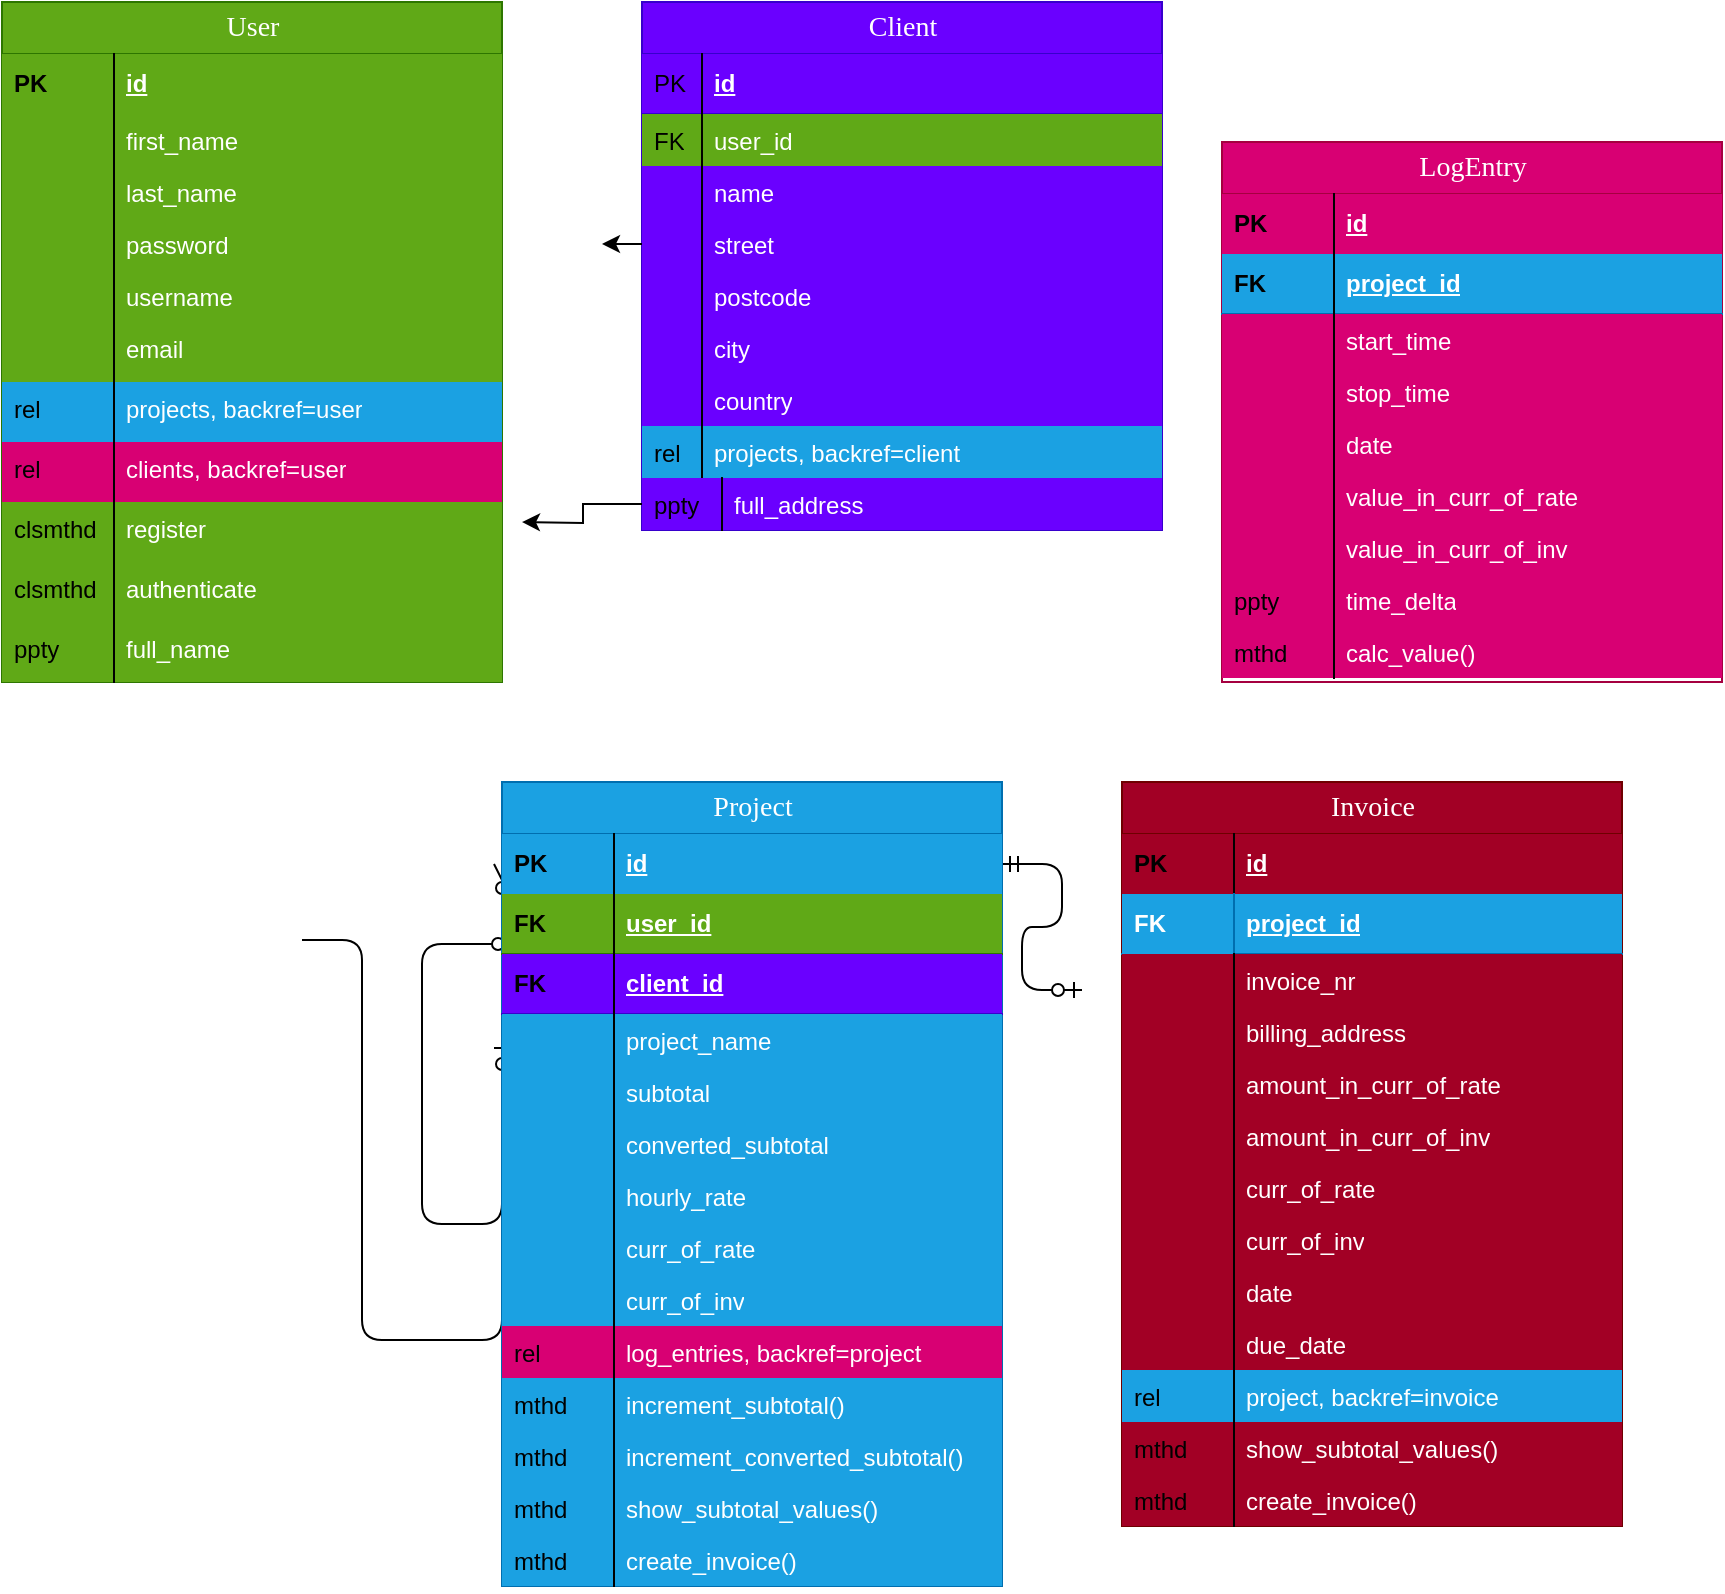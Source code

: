 <mxfile version="13.6.5">
    <diagram name="Page-1" id="e56a1550-8fbb-45ad-956c-1786394a9013">
        <mxGraphModel dx="711" dy="554" grid="1" gridSize="10" guides="1" tooltips="1" connect="1" arrows="1" fold="1" page="1" pageScale="1" pageWidth="1100" pageHeight="850" background="#ffffff" math="0" shadow="0">
            <root>
                <mxCell id="0"/>
                <mxCell id="1" parent="0"/>
                <mxCell id="2e49270ec7c68f3f-1" value="User" style="swimlane;html=1;fontStyle=0;childLayout=stackLayout;horizontal=1;startSize=26;fillColor=#60a917;horizontalStack=0;resizeParent=1;resizeLast=0;collapsible=1;marginBottom=0;swimlaneFillColor=#ffffff;align=center;rounded=0;shadow=0;comic=0;labelBackgroundColor=none;strokeWidth=1;fontFamily=Verdana;fontSize=14;strokeColor=#2D7600;fontColor=#ffffff;" parent="1" vertex="1">
                    <mxGeometry x="40" y="10" width="250" height="340" as="geometry">
                        <mxRectangle x="40" y="10" width="60" height="26" as="alternateBounds"/>
                    </mxGeometry>
                </mxCell>
                <mxCell id="2e49270ec7c68f3f-2" value="id" style="shape=partialRectangle;top=0;left=0;right=0;bottom=0;html=1;align=left;verticalAlign=middle;spacingLeft=60;spacingRight=4;whiteSpace=wrap;overflow=hidden;rotatable=0;points=[[0,0.5],[1,0.5]];portConstraint=eastwest;dropTarget=0;fontStyle=5;fillColor=#60a917;strokeColor=#2D7600;fontColor=#ffffff;" parent="2e49270ec7c68f3f-1" vertex="1">
                    <mxGeometry y="26" width="250" height="30" as="geometry"/>
                </mxCell>
                <mxCell id="2e49270ec7c68f3f-3" value="PK" style="shape=partialRectangle;fontStyle=1;top=0;left=0;bottom=0;html=1;fillColor=none;align=left;verticalAlign=middle;spacingLeft=4;spacingRight=4;whiteSpace=wrap;overflow=hidden;rotatable=0;points=[];portConstraint=eastwest;part=1;" parent="2e49270ec7c68f3f-2" vertex="1" connectable="0">
                    <mxGeometry width="56" height="30" as="geometry"/>
                </mxCell>
                <mxCell id="2e49270ec7c68f3f-6" value="first_name" style="shape=partialRectangle;top=0;left=0;right=0;bottom=0;html=1;align=left;verticalAlign=top;fillColor=#60a917;spacingLeft=60;spacingRight=4;whiteSpace=wrap;overflow=hidden;rotatable=0;points=[[0,0.5],[1,0.5]];portConstraint=eastwest;dropTarget=0;strokeColor=#2D7600;fontColor=#ffffff;" parent="2e49270ec7c68f3f-1" vertex="1">
                    <mxGeometry y="56" width="250" height="26" as="geometry"/>
                </mxCell>
                <mxCell id="2e49270ec7c68f3f-7" value="" style="shape=partialRectangle;top=0;left=0;bottom=0;html=1;fillColor=none;align=left;verticalAlign=top;spacingLeft=4;spacingRight=4;whiteSpace=wrap;overflow=hidden;rotatable=0;points=[];portConstraint=eastwest;part=1;" parent="2e49270ec7c68f3f-6" vertex="1" connectable="0">
                    <mxGeometry width="56" height="26" as="geometry"/>
                </mxCell>
                <mxCell id="2" value="last_name" style="shape=partialRectangle;top=0;left=0;right=0;bottom=0;html=1;align=left;verticalAlign=top;fillColor=#60a917;spacingLeft=60;spacingRight=4;whiteSpace=wrap;overflow=hidden;rotatable=0;points=[[0,0.5],[1,0.5]];portConstraint=eastwest;dropTarget=0;strokeColor=#2D7600;fontColor=#ffffff;" vertex="1" parent="2e49270ec7c68f3f-1">
                    <mxGeometry y="82" width="250" height="26" as="geometry"/>
                </mxCell>
                <mxCell id="3" value="" style="shape=partialRectangle;top=0;left=0;bottom=0;html=1;fillColor=none;align=left;verticalAlign=top;spacingLeft=4;spacingRight=4;whiteSpace=wrap;overflow=hidden;rotatable=0;points=[];portConstraint=eastwest;part=1;" vertex="1" connectable="0" parent="2">
                    <mxGeometry width="56" height="26" as="geometry"/>
                </mxCell>
                <mxCell id="4" value="password" style="shape=partialRectangle;top=0;left=0;right=0;bottom=0;html=1;align=left;verticalAlign=top;fillColor=#60a917;spacingLeft=60;spacingRight=4;whiteSpace=wrap;overflow=hidden;rotatable=0;points=[[0,0.5],[1,0.5]];portConstraint=eastwest;dropTarget=0;strokeColor=#2D7600;fontColor=#ffffff;" vertex="1" parent="2e49270ec7c68f3f-1">
                    <mxGeometry y="108" width="250" height="26" as="geometry"/>
                </mxCell>
                <mxCell id="5" value="" style="shape=partialRectangle;top=0;left=0;bottom=0;html=1;fillColor=none;align=left;verticalAlign=top;spacingLeft=4;spacingRight=4;whiteSpace=wrap;overflow=hidden;rotatable=0;points=[];portConstraint=eastwest;part=1;" vertex="1" connectable="0" parent="4">
                    <mxGeometry width="56" height="26" as="geometry"/>
                </mxCell>
                <mxCell id="6" value="username" style="shape=partialRectangle;top=0;left=0;right=0;bottom=0;html=1;align=left;verticalAlign=top;fillColor=#60a917;spacingLeft=60;spacingRight=4;whiteSpace=wrap;overflow=hidden;rotatable=0;points=[[0,0.5],[1,0.5]];portConstraint=eastwest;dropTarget=0;strokeColor=#2D7600;fontColor=#ffffff;" vertex="1" parent="2e49270ec7c68f3f-1">
                    <mxGeometry y="134" width="250" height="26" as="geometry"/>
                </mxCell>
                <mxCell id="7" value="" style="shape=partialRectangle;top=0;left=0;bottom=0;html=1;fillColor=none;align=left;verticalAlign=top;spacingLeft=4;spacingRight=4;whiteSpace=wrap;overflow=hidden;rotatable=0;points=[];portConstraint=eastwest;part=1;" vertex="1" connectable="0" parent="6">
                    <mxGeometry width="56" height="26" as="geometry"/>
                </mxCell>
                <mxCell id="8" value="email" style="shape=partialRectangle;top=0;left=0;right=0;bottom=0;html=1;align=left;verticalAlign=top;fillColor=#60a917;spacingLeft=60;spacingRight=4;whiteSpace=wrap;overflow=hidden;rotatable=0;points=[[0,0.5],[1,0.5]];portConstraint=eastwest;dropTarget=0;strokeColor=#2D7600;fontColor=#ffffff;" vertex="1" parent="2e49270ec7c68f3f-1">
                    <mxGeometry y="160" width="250" height="30" as="geometry"/>
                </mxCell>
                <mxCell id="9" value="" style="shape=partialRectangle;top=0;left=0;bottom=0;html=1;fillColor=none;align=left;verticalAlign=top;spacingLeft=4;spacingRight=4;whiteSpace=wrap;overflow=hidden;rotatable=0;points=[];portConstraint=eastwest;part=1;" vertex="1" connectable="0" parent="8">
                    <mxGeometry width="56" height="30.0" as="geometry"/>
                </mxCell>
                <mxCell id="12" value="projects, backref=user" style="shape=partialRectangle;top=0;left=0;right=0;bottom=0;html=1;align=left;verticalAlign=top;fillColor=#1ba1e2;spacingLeft=60;spacingRight=4;whiteSpace=wrap;overflow=hidden;rotatable=0;points=[[0,0.5],[1,0.5]];portConstraint=eastwest;dropTarget=0;strokeColor=#006EAF;fontColor=#ffffff;" vertex="1" parent="2e49270ec7c68f3f-1">
                    <mxGeometry y="190" width="250" height="30" as="geometry"/>
                </mxCell>
                <mxCell id="13" value="rel" style="shape=partialRectangle;top=0;left=0;bottom=0;html=1;fillColor=none;align=left;verticalAlign=top;spacingLeft=4;spacingRight=4;whiteSpace=wrap;overflow=hidden;rotatable=0;points=[];portConstraint=eastwest;part=1;" vertex="1" connectable="0" parent="12">
                    <mxGeometry width="56" height="30.0" as="geometry"/>
                </mxCell>
                <mxCell id="14" value="clients, backref=user" style="shape=partialRectangle;top=0;left=0;right=0;bottom=0;html=1;align=left;verticalAlign=top;fillColor=#d80073;spacingLeft=60;spacingRight=4;whiteSpace=wrap;overflow=hidden;rotatable=0;points=[[0,0.5],[1,0.5]];portConstraint=eastwest;dropTarget=0;strokeColor=#A50040;fontColor=#ffffff;" vertex="1" parent="2e49270ec7c68f3f-1">
                    <mxGeometry y="220" width="250" height="30" as="geometry"/>
                </mxCell>
                <mxCell id="15" value="rel" style="shape=partialRectangle;top=0;left=0;bottom=0;html=1;fillColor=none;align=left;verticalAlign=top;spacingLeft=4;spacingRight=4;whiteSpace=wrap;overflow=hidden;rotatable=0;points=[];portConstraint=eastwest;part=1;" vertex="1" connectable="0" parent="14">
                    <mxGeometry width="56" height="30.0" as="geometry"/>
                </mxCell>
                <mxCell id="16" value="register" style="shape=partialRectangle;top=0;left=0;right=0;bottom=0;html=1;align=left;verticalAlign=top;fillColor=#60a917;spacingLeft=60;spacingRight=4;whiteSpace=wrap;overflow=hidden;rotatable=0;points=[[0,0.5],[1,0.5]];portConstraint=eastwest;dropTarget=0;strokeColor=#2D7600;fontColor=#ffffff;" vertex="1" parent="2e49270ec7c68f3f-1">
                    <mxGeometry y="250" width="250" height="30" as="geometry"/>
                </mxCell>
                <mxCell id="17" value="clsmthd" style="shape=partialRectangle;top=0;left=0;bottom=0;html=1;fillColor=none;align=left;verticalAlign=top;spacingLeft=4;spacingRight=4;whiteSpace=wrap;overflow=hidden;rotatable=0;points=[];portConstraint=eastwest;part=1;" vertex="1" connectable="0" parent="16">
                    <mxGeometry width="56" height="30.0" as="geometry"/>
                </mxCell>
                <mxCell id="18" value="authenticate" style="shape=partialRectangle;top=0;left=0;right=0;bottom=0;html=1;align=left;verticalAlign=top;fillColor=#60a917;spacingLeft=60;spacingRight=4;whiteSpace=wrap;overflow=hidden;rotatable=0;points=[[0,0.5],[1,0.5]];portConstraint=eastwest;dropTarget=0;strokeColor=#2D7600;fontColor=#ffffff;" vertex="1" parent="2e49270ec7c68f3f-1">
                    <mxGeometry y="280" width="250" height="30" as="geometry"/>
                </mxCell>
                <mxCell id="19" value="clsmthd" style="shape=partialRectangle;top=0;left=0;bottom=0;html=1;fillColor=none;align=left;verticalAlign=top;spacingLeft=4;spacingRight=4;whiteSpace=wrap;overflow=hidden;rotatable=0;points=[];portConstraint=eastwest;part=1;" vertex="1" connectable="0" parent="18">
                    <mxGeometry width="56" height="30.0" as="geometry"/>
                </mxCell>
                <mxCell id="20" value="full_name" style="shape=partialRectangle;top=0;left=0;right=0;bottom=0;html=1;align=left;verticalAlign=top;fillColor=#60a917;spacingLeft=60;spacingRight=4;whiteSpace=wrap;overflow=hidden;rotatable=0;points=[[0,0.5],[1,0.5]];portConstraint=eastwest;dropTarget=0;strokeColor=#2D7600;fontColor=#ffffff;" vertex="1" parent="2e49270ec7c68f3f-1">
                    <mxGeometry y="310" width="250" height="30" as="geometry"/>
                </mxCell>
                <mxCell id="21" value="ppty" style="shape=partialRectangle;top=0;left=0;bottom=0;html=1;fillColor=none;align=left;verticalAlign=top;spacingLeft=4;spacingRight=4;whiteSpace=wrap;overflow=hidden;rotatable=0;points=[];portConstraint=eastwest;part=1;" vertex="1" connectable="0" parent="20">
                    <mxGeometry width="56" height="30.0" as="geometry"/>
                </mxCell>
                <mxCell id="2e49270ec7c68f3f-56" value="" style="edgeStyle=orthogonalEdgeStyle;html=1;endArrow=ERzeroToMany;endFill=1;startArrow=ERzeroToMany;labelBackgroundColor=none;fontFamily=Verdana;fontSize=14;entryX=0;entryY=0.5;exitX=0;exitY=0.5;" parent="1" source="2e49270ec7c68f3f-49" edge="1">
                    <mxGeometry width="100" height="100" relative="1" as="geometry">
                        <mxPoint x="120" y="650" as="sourcePoint"/>
                        <mxPoint x="300" y="481" as="targetPoint"/>
                        <Array as="points">
                            <mxPoint x="250" y="621"/>
                            <mxPoint x="250" y="481"/>
                        </Array>
                    </mxGeometry>
                </mxCell>
                <mxCell id="2e49270ec7c68f3f-60" value="" style="edgeStyle=entityRelationEdgeStyle;html=1;endArrow=ERzeroToOne;startArrow=ERmandOne;labelBackgroundColor=none;fontFamily=Verdana;fontSize=14;exitX=1;exitY=0.5;entryX=0;entryY=0.5;" parent="1" source="2e49270ec7c68f3f-49" edge="1">
                    <mxGeometry width="100" height="100" relative="1" as="geometry">
                        <mxPoint x="600" y="720" as="sourcePoint"/>
                        <mxPoint x="580" y="504" as="targetPoint"/>
                    </mxGeometry>
                </mxCell>
                <mxCell id="2e49270ec7c68f3f-92" value="" style="edgeStyle=orthogonalEdgeStyle;html=1;endArrow=ERzeroToOne;endFill=1;labelBackgroundColor=none;fontFamily=Verdana;fontSize=14;entryX=0;entryY=0.5;exitX=1;exitY=0.5;" parent="1" target="2e49270ec7c68f3f-53" edge="1">
                    <mxGeometry width="100" height="100" relative="1" as="geometry">
                        <mxPoint x="190" y="479" as="sourcePoint"/>
                        <mxPoint x="300.353" y="191.294" as="targetPoint"/>
                        <Array as="points">
                            <mxPoint x="220" y="479"/>
                            <mxPoint x="220" y="679"/>
                        </Array>
                    </mxGeometry>
                </mxCell>
                <mxCell id="2e49270ec7c68f3f-8" value="Client" style="swimlane;html=1;fontStyle=0;childLayout=stackLayout;horizontal=1;startSize=26;fillColor=#6a00ff;horizontalStack=0;resizeParent=1;resizeLast=0;collapsible=1;marginBottom=0;swimlaneFillColor=#ffffff;align=center;rounded=0;shadow=0;comic=0;labelBackgroundColor=none;strokeWidth=1;fontFamily=Verdana;fontSize=14;swimlaneLine=1;strokeColor=#3700CC;fontColor=#ffffff;" parent="1" vertex="1">
                    <mxGeometry x="360" y="10" width="260" height="264" as="geometry"/>
                </mxCell>
                <mxCell id="2e49270ec7c68f3f-9" value="id" style="shape=partialRectangle;top=0;left=0;right=0;bottom=1;html=1;align=left;verticalAlign=middle;fillColor=#6a00ff;spacingLeft=34;spacingRight=4;whiteSpace=wrap;overflow=hidden;rotatable=0;points=[[0,0.5],[1,0.5]];portConstraint=eastwest;dropTarget=0;fontStyle=5;strokeColor=#3700CC;fontColor=#ffffff;" parent="2e49270ec7c68f3f-8" vertex="1">
                    <mxGeometry y="26" width="260" height="30" as="geometry"/>
                </mxCell>
                <mxCell id="2e49270ec7c68f3f-10" value="PK" style="shape=partialRectangle;top=0;left=0;bottom=0;html=1;fillColor=none;align=left;verticalAlign=middle;spacingLeft=4;spacingRight=4;whiteSpace=wrap;overflow=hidden;rotatable=0;points=[];portConstraint=eastwest;part=1;" parent="2e49270ec7c68f3f-9" vertex="1" connectable="0">
                    <mxGeometry width="30" height="30" as="geometry"/>
                </mxCell>
                <mxCell id="2e49270ec7c68f3f-11" value="user_id" style="shape=partialRectangle;top=0;left=0;right=0;bottom=0;html=1;align=left;verticalAlign=top;fillColor=#60a917;spacingLeft=34;spacingRight=4;whiteSpace=wrap;overflow=hidden;rotatable=0;points=[[0,0.5],[1,0.5]];portConstraint=eastwest;dropTarget=0;strokeColor=#2D7600;fontColor=#ffffff;" parent="2e49270ec7c68f3f-8" vertex="1">
                    <mxGeometry y="56" width="260" height="26" as="geometry"/>
                </mxCell>
                <mxCell id="2e49270ec7c68f3f-12" value="FK" style="shape=partialRectangle;top=0;left=0;bottom=0;html=1;fillColor=none;align=left;verticalAlign=top;spacingLeft=4;spacingRight=4;whiteSpace=wrap;overflow=hidden;rotatable=0;points=[];portConstraint=eastwest;part=1;" parent="2e49270ec7c68f3f-11" vertex="1" connectable="0">
                    <mxGeometry width="30" height="26" as="geometry"/>
                </mxCell>
                <mxCell id="2e49270ec7c68f3f-13" value="name" style="shape=partialRectangle;top=0;left=0;right=0;bottom=0;html=1;align=left;verticalAlign=top;fillColor=#6a00ff;spacingLeft=34;spacingRight=4;whiteSpace=wrap;overflow=hidden;rotatable=0;points=[[0,0.5],[1,0.5]];portConstraint=eastwest;dropTarget=0;strokeColor=#3700CC;fontColor=#ffffff;" parent="2e49270ec7c68f3f-8" vertex="1">
                    <mxGeometry y="82" width="260" height="26" as="geometry"/>
                </mxCell>
                <mxCell id="2e49270ec7c68f3f-14" value="" style="shape=partialRectangle;top=0;left=0;bottom=0;html=1;fillColor=none;align=left;verticalAlign=top;spacingLeft=4;spacingRight=4;whiteSpace=wrap;overflow=hidden;rotatable=0;points=[];portConstraint=eastwest;part=1;" parent="2e49270ec7c68f3f-13" vertex="1" connectable="0">
                    <mxGeometry width="30" height="26" as="geometry"/>
                </mxCell>
                <mxCell id="2e49270ec7c68f3f-15" value="street" style="shape=partialRectangle;top=0;left=0;right=0;bottom=0;html=1;align=left;verticalAlign=top;fillColor=#6a00ff;spacingLeft=34;spacingRight=4;whiteSpace=wrap;overflow=hidden;rotatable=0;points=[[0,0.5],[1,0.5]];portConstraint=eastwest;dropTarget=0;strokeColor=#3700CC;fontColor=#ffffff;" parent="2e49270ec7c68f3f-8" vertex="1">
                    <mxGeometry y="108" width="260" height="26" as="geometry"/>
                </mxCell>
                <mxCell id="2e49270ec7c68f3f-16" value="" style="shape=partialRectangle;top=0;left=0;bottom=0;html=1;fillColor=none;align=left;verticalAlign=top;spacingLeft=4;spacingRight=4;whiteSpace=wrap;overflow=hidden;rotatable=0;points=[];portConstraint=eastwest;part=1;" parent="2e49270ec7c68f3f-15" vertex="1" connectable="0">
                    <mxGeometry width="30" height="26" as="geometry"/>
                </mxCell>
                <mxCell id="23" value="postcode" style="shape=partialRectangle;top=0;left=0;right=0;bottom=0;html=1;align=left;verticalAlign=top;fillColor=#6a00ff;spacingLeft=34;spacingRight=4;whiteSpace=wrap;overflow=hidden;rotatable=0;points=[[0,0.5],[1,0.5]];portConstraint=eastwest;dropTarget=0;strokeColor=#3700CC;fontColor=#ffffff;" vertex="1" parent="2e49270ec7c68f3f-8">
                    <mxGeometry y="134" width="260" height="26" as="geometry"/>
                </mxCell>
                <mxCell id="24" value="" style="shape=partialRectangle;top=0;left=0;bottom=0;html=1;fillColor=none;align=left;verticalAlign=top;spacingLeft=4;spacingRight=4;whiteSpace=wrap;overflow=hidden;rotatable=0;points=[];portConstraint=eastwest;part=1;" vertex="1" connectable="0" parent="23">
                    <mxGeometry width="30" height="26" as="geometry"/>
                </mxCell>
                <mxCell id="25" value="city" style="shape=partialRectangle;top=0;left=0;right=0;bottom=0;html=1;align=left;verticalAlign=top;fillColor=#6a00ff;spacingLeft=34;spacingRight=4;whiteSpace=wrap;overflow=hidden;rotatable=0;points=[[0,0.5],[1,0.5]];portConstraint=eastwest;dropTarget=0;strokeColor=#3700CC;fontColor=#ffffff;" vertex="1" parent="2e49270ec7c68f3f-8">
                    <mxGeometry y="160" width="260" height="26" as="geometry"/>
                </mxCell>
                <mxCell id="26" value="" style="shape=partialRectangle;top=0;left=0;bottom=0;html=1;fillColor=none;align=left;verticalAlign=top;spacingLeft=4;spacingRight=4;whiteSpace=wrap;overflow=hidden;rotatable=0;points=[];portConstraint=eastwest;part=1;" vertex="1" connectable="0" parent="25">
                    <mxGeometry width="30" height="26" as="geometry"/>
                </mxCell>
                <mxCell id="27" value="country" style="shape=partialRectangle;top=0;left=0;right=0;bottom=0;html=1;align=left;verticalAlign=top;fillColor=#6a00ff;spacingLeft=34;spacingRight=4;whiteSpace=wrap;overflow=hidden;rotatable=0;points=[[0,0.5],[1,0.5]];portConstraint=eastwest;dropTarget=0;strokeColor=#3700CC;fontColor=#ffffff;" vertex="1" parent="2e49270ec7c68f3f-8">
                    <mxGeometry y="186" width="260" height="26" as="geometry"/>
                </mxCell>
                <mxCell id="28" value="" style="shape=partialRectangle;top=0;left=0;bottom=0;html=1;fillColor=none;align=left;verticalAlign=top;spacingLeft=4;spacingRight=4;whiteSpace=wrap;overflow=hidden;rotatable=0;points=[];portConstraint=eastwest;part=1;" vertex="1" connectable="0" parent="27">
                    <mxGeometry width="30" height="26" as="geometry"/>
                </mxCell>
                <mxCell id="29" value="projects, backref=client" style="shape=partialRectangle;top=0;left=0;right=0;bottom=0;html=1;align=left;verticalAlign=top;fillColor=#1ba1e2;spacingLeft=34;spacingRight=4;whiteSpace=wrap;overflow=hidden;rotatable=0;points=[[0,0.5],[1,0.5]];portConstraint=eastwest;dropTarget=0;strokeColor=#006EAF;fontColor=#ffffff;" vertex="1" parent="2e49270ec7c68f3f-8">
                    <mxGeometry y="212" width="260" height="26" as="geometry"/>
                </mxCell>
                <mxCell id="30" value="rel" style="shape=partialRectangle;top=0;left=0;bottom=0;html=1;fillColor=none;align=left;verticalAlign=top;spacingLeft=4;spacingRight=4;whiteSpace=wrap;overflow=hidden;rotatable=0;points=[];portConstraint=eastwest;part=1;" vertex="1" connectable="0" parent="29">
                    <mxGeometry width="30" height="26" as="geometry"/>
                </mxCell>
                <mxCell id="31" value="&amp;nbsp; &amp;nbsp;full_address" style="shape=partialRectangle;top=0;left=0;right=0;bottom=0;html=1;align=left;verticalAlign=top;fillColor=#6a00ff;spacingLeft=34;spacingRight=4;whiteSpace=wrap;overflow=hidden;rotatable=0;points=[[0,0.5],[1,0.5]];portConstraint=eastwest;dropTarget=0;strokeColor=#3700CC;fontColor=#ffffff;" vertex="1" parent="2e49270ec7c68f3f-8">
                    <mxGeometry y="238" width="260" height="26" as="geometry"/>
                </mxCell>
                <mxCell id="32" value="ppty" style="shape=partialRectangle;top=0;left=0;bottom=0;html=1;fillColor=none;align=left;verticalAlign=top;spacingLeft=4;spacingRight=4;whiteSpace=wrap;overflow=hidden;rotatable=0;points=[];portConstraint=eastwest;part=1;" vertex="1" connectable="0" parent="31">
                    <mxGeometry width="40" height="26" as="geometry"/>
                </mxCell>
                <mxCell id="33" style="edgeStyle=orthogonalEdgeStyle;rounded=0;orthogonalLoop=1;jettySize=auto;html=1;exitX=0;exitY=0.5;exitDx=0;exitDy=0;" edge="1" parent="1" source="2e49270ec7c68f3f-15">
                    <mxGeometry relative="1" as="geometry">
                        <mxPoint x="340" y="131" as="targetPoint"/>
                    </mxGeometry>
                </mxCell>
                <mxCell id="34" style="edgeStyle=orthogonalEdgeStyle;rounded=0;orthogonalLoop=1;jettySize=auto;html=1;" edge="1" parent="1" source="31">
                    <mxGeometry relative="1" as="geometry">
                        <mxPoint x="300" y="270" as="targetPoint"/>
                    </mxGeometry>
                </mxCell>
                <mxCell id="2e49270ec7c68f3f-48" value="Project" style="swimlane;html=1;fontStyle=0;childLayout=stackLayout;horizontal=1;startSize=26;fillColor=#1ba1e2;horizontalStack=0;resizeParent=1;resizeLast=0;collapsible=1;marginBottom=0;swimlaneFillColor=#ffffff;align=center;rounded=0;shadow=0;comic=0;labelBackgroundColor=none;strokeWidth=1;fontFamily=Verdana;fontSize=14;strokeColor=#006EAF;fontColor=#ffffff;" parent="1" vertex="1">
                    <mxGeometry x="290" y="400" width="250" height="402" as="geometry"/>
                </mxCell>
                <mxCell id="2e49270ec7c68f3f-49" value="id" style="shape=partialRectangle;top=0;left=0;right=0;bottom=0;html=1;align=left;verticalAlign=middle;fillColor=#1ba1e2;spacingLeft=60;spacingRight=4;whiteSpace=wrap;overflow=hidden;rotatable=0;points=[[0,0.5],[1,0.5]];portConstraint=eastwest;dropTarget=0;fontStyle=5;strokeColor=#006EAF;fontColor=#ffffff;" parent="2e49270ec7c68f3f-48" vertex="1">
                    <mxGeometry y="26" width="250" height="30" as="geometry"/>
                </mxCell>
                <mxCell id="2e49270ec7c68f3f-50" value="PK" style="shape=partialRectangle;fontStyle=1;top=0;left=0;bottom=0;html=1;fillColor=none;align=left;verticalAlign=middle;spacingLeft=4;spacingRight=4;whiteSpace=wrap;overflow=hidden;rotatable=0;points=[];portConstraint=eastwest;part=1;" parent="2e49270ec7c68f3f-49" vertex="1" connectable="0">
                    <mxGeometry width="56" height="30" as="geometry"/>
                </mxCell>
                <mxCell id="2e49270ec7c68f3f-51" value="user_id" style="shape=partialRectangle;top=0;left=0;right=0;bottom=1;html=1;align=left;verticalAlign=middle;fillColor=#60a917;spacingLeft=60;spacingRight=4;whiteSpace=wrap;overflow=hidden;rotatable=0;points=[[0,0.5],[1,0.5]];portConstraint=eastwest;dropTarget=0;fontStyle=5;strokeColor=#2D7600;fontColor=#ffffff;" parent="2e49270ec7c68f3f-48" vertex="1">
                    <mxGeometry y="56" width="250" height="30" as="geometry"/>
                </mxCell>
                <mxCell id="2e49270ec7c68f3f-52" value="FK" style="shape=partialRectangle;fontStyle=1;top=0;left=0;bottom=0;html=1;fillColor=none;align=left;verticalAlign=middle;spacingLeft=4;spacingRight=4;whiteSpace=wrap;overflow=hidden;rotatable=0;points=[];portConstraint=eastwest;part=1;" parent="2e49270ec7c68f3f-51" vertex="1" connectable="0">
                    <mxGeometry width="56" height="30" as="geometry"/>
                </mxCell>
                <mxCell id="58" value="client_id" style="shape=partialRectangle;top=0;left=0;right=0;bottom=1;html=1;align=left;verticalAlign=middle;fillColor=#6a00ff;spacingLeft=60;spacingRight=4;whiteSpace=wrap;overflow=hidden;rotatable=0;points=[[0,0.5],[1,0.5]];portConstraint=eastwest;dropTarget=0;fontStyle=5;strokeColor=#3700CC;fontColor=#ffffff;" vertex="1" parent="2e49270ec7c68f3f-48">
                    <mxGeometry y="86" width="250" height="30" as="geometry"/>
                </mxCell>
                <mxCell id="59" value="FK" style="shape=partialRectangle;fontStyle=1;top=0;left=0;bottom=0;html=1;fillColor=none;align=left;verticalAlign=middle;spacingLeft=4;spacingRight=4;whiteSpace=wrap;overflow=hidden;rotatable=0;points=[];portConstraint=eastwest;part=1;" vertex="1" connectable="0" parent="58">
                    <mxGeometry width="56" height="30" as="geometry"/>
                </mxCell>
                <mxCell id="2e49270ec7c68f3f-53" value="project_name" style="shape=partialRectangle;top=0;left=0;right=0;bottom=0;html=1;align=left;verticalAlign=top;fillColor=#1ba1e2;spacingLeft=60;spacingRight=4;whiteSpace=wrap;overflow=hidden;rotatable=0;points=[[0,0.5],[1,0.5]];portConstraint=eastwest;dropTarget=0;strokeColor=#006EAF;fontColor=#ffffff;" parent="2e49270ec7c68f3f-48" vertex="1">
                    <mxGeometry y="116" width="250" height="26" as="geometry"/>
                </mxCell>
                <mxCell id="2e49270ec7c68f3f-54" value="" style="shape=partialRectangle;top=0;left=0;bottom=0;html=1;fillColor=none;align=left;verticalAlign=top;spacingLeft=4;spacingRight=4;whiteSpace=wrap;overflow=hidden;rotatable=0;points=[];portConstraint=eastwest;part=1;" parent="2e49270ec7c68f3f-53" vertex="1" connectable="0">
                    <mxGeometry width="56" height="26" as="geometry"/>
                </mxCell>
                <mxCell id="37" value="subtotal" style="shape=partialRectangle;top=0;left=0;right=0;bottom=0;html=1;align=left;verticalAlign=top;fillColor=#1ba1e2;spacingLeft=60;spacingRight=4;whiteSpace=wrap;overflow=hidden;rotatable=0;points=[[0,0.5],[1,0.5]];portConstraint=eastwest;dropTarget=0;strokeColor=#006EAF;fontColor=#ffffff;" vertex="1" parent="2e49270ec7c68f3f-48">
                    <mxGeometry y="142" width="250" height="26" as="geometry"/>
                </mxCell>
                <mxCell id="38" value="" style="shape=partialRectangle;top=0;left=0;bottom=0;html=1;fillColor=none;align=left;verticalAlign=top;spacingLeft=4;spacingRight=4;whiteSpace=wrap;overflow=hidden;rotatable=0;points=[];portConstraint=eastwest;part=1;" vertex="1" connectable="0" parent="37">
                    <mxGeometry width="56" height="26" as="geometry"/>
                </mxCell>
                <mxCell id="48" value="converted_subtotal" style="shape=partialRectangle;top=0;left=0;right=0;bottom=0;html=1;align=left;verticalAlign=top;fillColor=#1ba1e2;spacingLeft=60;spacingRight=4;whiteSpace=wrap;overflow=hidden;rotatable=0;points=[[0,0.5],[1,0.5]];portConstraint=eastwest;dropTarget=0;strokeColor=#006EAF;fontColor=#ffffff;" vertex="1" parent="2e49270ec7c68f3f-48">
                    <mxGeometry y="168" width="250" height="26" as="geometry"/>
                </mxCell>
                <mxCell id="49" value="" style="shape=partialRectangle;top=0;left=0;bottom=0;html=1;fillColor=none;align=left;verticalAlign=top;spacingLeft=4;spacingRight=4;whiteSpace=wrap;overflow=hidden;rotatable=0;points=[];portConstraint=eastwest;part=1;" vertex="1" connectable="0" parent="48">
                    <mxGeometry width="56" height="26" as="geometry"/>
                </mxCell>
                <mxCell id="50" value="hourly_rate" style="shape=partialRectangle;top=0;left=0;right=0;bottom=0;html=1;align=left;verticalAlign=top;fillColor=#1ba1e2;spacingLeft=60;spacingRight=4;whiteSpace=wrap;overflow=hidden;rotatable=0;points=[[0,0.5],[1,0.5]];portConstraint=eastwest;dropTarget=0;strokeColor=#006EAF;fontColor=#ffffff;" vertex="1" parent="2e49270ec7c68f3f-48">
                    <mxGeometry y="194" width="250" height="26" as="geometry"/>
                </mxCell>
                <mxCell id="51" value="" style="shape=partialRectangle;top=0;left=0;bottom=0;html=1;fillColor=none;align=left;verticalAlign=top;spacingLeft=4;spacingRight=4;whiteSpace=wrap;overflow=hidden;rotatable=0;points=[];portConstraint=eastwest;part=1;" vertex="1" connectable="0" parent="50">
                    <mxGeometry width="56" height="26" as="geometry"/>
                </mxCell>
                <mxCell id="52" value="curr_of_rate" style="shape=partialRectangle;top=0;left=0;right=0;bottom=0;html=1;align=left;verticalAlign=top;fillColor=#1ba1e2;spacingLeft=60;spacingRight=4;whiteSpace=wrap;overflow=hidden;rotatable=0;points=[[0,0.5],[1,0.5]];portConstraint=eastwest;dropTarget=0;strokeColor=#006EAF;fontColor=#ffffff;" vertex="1" parent="2e49270ec7c68f3f-48">
                    <mxGeometry y="220" width="250" height="26" as="geometry"/>
                </mxCell>
                <mxCell id="53" value="" style="shape=partialRectangle;top=0;left=0;bottom=0;html=1;fillColor=none;align=left;verticalAlign=top;spacingLeft=4;spacingRight=4;whiteSpace=wrap;overflow=hidden;rotatable=0;points=[];portConstraint=eastwest;part=1;" vertex="1" connectable="0" parent="52">
                    <mxGeometry width="56" height="26" as="geometry"/>
                </mxCell>
                <mxCell id="54" value="curr_of_inv" style="shape=partialRectangle;top=0;left=0;right=0;bottom=0;html=1;align=left;verticalAlign=top;fillColor=#1ba1e2;spacingLeft=60;spacingRight=4;whiteSpace=wrap;overflow=hidden;rotatable=0;points=[[0,0.5],[1,0.5]];portConstraint=eastwest;dropTarget=0;strokeColor=#006EAF;fontColor=#ffffff;" vertex="1" parent="2e49270ec7c68f3f-48">
                    <mxGeometry y="246" width="250" height="26" as="geometry"/>
                </mxCell>
                <mxCell id="55" value="" style="shape=partialRectangle;top=0;left=0;bottom=0;html=1;fillColor=none;align=left;verticalAlign=top;spacingLeft=4;spacingRight=4;whiteSpace=wrap;overflow=hidden;rotatable=0;points=[];portConstraint=eastwest;part=1;" vertex="1" connectable="0" parent="54">
                    <mxGeometry width="56" height="26" as="geometry"/>
                </mxCell>
                <mxCell id="56" value="log_entries, backref=project" style="shape=partialRectangle;top=0;left=0;right=0;bottom=0;html=1;align=left;verticalAlign=top;fillColor=#d80073;spacingLeft=60;spacingRight=4;whiteSpace=wrap;overflow=hidden;rotatable=0;points=[[0,0.5],[1,0.5]];portConstraint=eastwest;dropTarget=0;strokeColor=#A50040;fontColor=#ffffff;" vertex="1" parent="2e49270ec7c68f3f-48">
                    <mxGeometry y="272" width="250" height="26" as="geometry"/>
                </mxCell>
                <mxCell id="57" value="rel" style="shape=partialRectangle;top=0;left=0;bottom=0;html=1;fillColor=none;align=left;verticalAlign=top;spacingLeft=4;spacingRight=4;whiteSpace=wrap;overflow=hidden;rotatable=0;points=[];portConstraint=eastwest;part=1;" vertex="1" connectable="0" parent="56">
                    <mxGeometry width="56" height="26" as="geometry"/>
                </mxCell>
                <mxCell id="60" value="increment_subtotal()" style="shape=partialRectangle;top=0;left=0;right=0;bottom=0;html=1;align=left;verticalAlign=top;fillColor=#1ba1e2;spacingLeft=60;spacingRight=4;whiteSpace=wrap;overflow=hidden;rotatable=0;points=[[0,0.5],[1,0.5]];portConstraint=eastwest;dropTarget=0;strokeColor=#006EAF;fontColor=#ffffff;" vertex="1" parent="2e49270ec7c68f3f-48">
                    <mxGeometry y="298" width="250" height="26" as="geometry"/>
                </mxCell>
                <mxCell id="61" value="mthd" style="shape=partialRectangle;top=0;left=0;bottom=0;html=1;fillColor=none;align=left;verticalAlign=top;spacingLeft=4;spacingRight=4;whiteSpace=wrap;overflow=hidden;rotatable=0;points=[];portConstraint=eastwest;part=1;" vertex="1" connectable="0" parent="60">
                    <mxGeometry width="56" height="26" as="geometry"/>
                </mxCell>
                <mxCell id="62" value="increment_converted_subtotal()" style="shape=partialRectangle;top=0;left=0;right=0;bottom=0;html=1;align=left;verticalAlign=top;fillColor=#1ba1e2;spacingLeft=60;spacingRight=4;whiteSpace=wrap;overflow=hidden;rotatable=0;points=[[0,0.5],[1,0.5]];portConstraint=eastwest;dropTarget=0;strokeColor=#006EAF;fontColor=#ffffff;" vertex="1" parent="2e49270ec7c68f3f-48">
                    <mxGeometry y="324" width="250" height="26" as="geometry"/>
                </mxCell>
                <mxCell id="63" value="mthd" style="shape=partialRectangle;top=0;left=0;bottom=0;html=1;fillColor=none;align=left;verticalAlign=top;spacingLeft=4;spacingRight=4;whiteSpace=wrap;overflow=hidden;rotatable=0;points=[];portConstraint=eastwest;part=1;" vertex="1" connectable="0" parent="62">
                    <mxGeometry width="56" height="26" as="geometry"/>
                </mxCell>
                <mxCell id="64" value="show_subtotal_values()" style="shape=partialRectangle;top=0;left=0;right=0;bottom=0;html=1;align=left;verticalAlign=top;fillColor=#1ba1e2;spacingLeft=60;spacingRight=4;whiteSpace=wrap;overflow=hidden;rotatable=0;points=[[0,0.5],[1,0.5]];portConstraint=eastwest;dropTarget=0;strokeColor=#006EAF;fontColor=#ffffff;" vertex="1" parent="2e49270ec7c68f3f-48">
                    <mxGeometry y="350" width="250" height="26" as="geometry"/>
                </mxCell>
                <mxCell id="65" value="mthd" style="shape=partialRectangle;top=0;left=0;bottom=0;html=1;fillColor=none;align=left;verticalAlign=top;spacingLeft=4;spacingRight=4;whiteSpace=wrap;overflow=hidden;rotatable=0;points=[];portConstraint=eastwest;part=1;" vertex="1" connectable="0" parent="64">
                    <mxGeometry width="56" height="26" as="geometry"/>
                </mxCell>
                <mxCell id="67" value="create_invoice()" style="shape=partialRectangle;top=0;left=0;right=0;bottom=0;html=1;align=left;verticalAlign=top;fillColor=#1ba1e2;spacingLeft=60;spacingRight=4;whiteSpace=wrap;overflow=hidden;rotatable=0;points=[[0,0.5],[1,0.5]];portConstraint=eastwest;dropTarget=0;strokeColor=#006EAF;fontColor=#ffffff;" vertex="1" parent="2e49270ec7c68f3f-48">
                    <mxGeometry y="376" width="250" height="26" as="geometry"/>
                </mxCell>
                <mxCell id="68" value="mthd" style="shape=partialRectangle;top=0;left=0;bottom=0;html=1;fillColor=none;align=left;verticalAlign=top;spacingLeft=4;spacingRight=4;whiteSpace=wrap;overflow=hidden;rotatable=0;points=[];portConstraint=eastwest;part=1;" vertex="1" connectable="0" parent="67">
                    <mxGeometry width="56" height="26" as="geometry"/>
                </mxCell>
                <mxCell id="69" value="LogEntry" style="swimlane;html=1;fontStyle=0;childLayout=stackLayout;horizontal=1;startSize=26;fillColor=#d80073;horizontalStack=0;resizeParent=1;resizeLast=0;collapsible=1;marginBottom=0;swimlaneFillColor=#ffffff;align=center;rounded=0;shadow=0;comic=0;labelBackgroundColor=none;strokeWidth=1;fontFamily=Verdana;fontSize=14;strokeColor=#A50040;fontColor=#ffffff;" vertex="1" parent="1">
                    <mxGeometry x="650" y="80" width="250" height="270" as="geometry"/>
                </mxCell>
                <mxCell id="70" value="id" style="shape=partialRectangle;top=0;left=0;right=0;bottom=0;html=1;align=left;verticalAlign=middle;fillColor=#d80073;spacingLeft=60;spacingRight=4;whiteSpace=wrap;overflow=hidden;rotatable=0;points=[[0,0.5],[1,0.5]];portConstraint=eastwest;dropTarget=0;fontStyle=5;strokeColor=#A50040;fontColor=#ffffff;" vertex="1" parent="69">
                    <mxGeometry y="26" width="250" height="30" as="geometry"/>
                </mxCell>
                <mxCell id="71" value="PK" style="shape=partialRectangle;fontStyle=1;top=0;left=0;bottom=0;html=1;fillColor=none;align=left;verticalAlign=middle;spacingLeft=4;spacingRight=4;whiteSpace=wrap;overflow=hidden;rotatable=0;points=[];portConstraint=eastwest;part=1;" vertex="1" connectable="0" parent="70">
                    <mxGeometry width="56" height="30" as="geometry"/>
                </mxCell>
                <mxCell id="72" value="project_id" style="shape=partialRectangle;top=0;left=0;right=0;bottom=1;html=1;align=left;verticalAlign=middle;fillColor=#1ba1e2;spacingLeft=60;spacingRight=4;whiteSpace=wrap;overflow=hidden;rotatable=0;points=[[0,0.5],[1,0.5]];portConstraint=eastwest;dropTarget=0;fontStyle=5;strokeColor=#006EAF;fontColor=#ffffff;" vertex="1" parent="69">
                    <mxGeometry y="56" width="250" height="30" as="geometry"/>
                </mxCell>
                <mxCell id="73" value="FK" style="shape=partialRectangle;fontStyle=1;top=0;left=0;bottom=0;html=1;fillColor=none;align=left;verticalAlign=middle;spacingLeft=4;spacingRight=4;whiteSpace=wrap;overflow=hidden;rotatable=0;points=[];portConstraint=eastwest;part=1;" vertex="1" connectable="0" parent="72">
                    <mxGeometry width="56" height="30" as="geometry"/>
                </mxCell>
                <mxCell id="76" value="start_time" style="shape=partialRectangle;top=0;left=0;right=0;bottom=0;html=1;align=left;verticalAlign=top;fillColor=#d80073;spacingLeft=60;spacingRight=4;whiteSpace=wrap;overflow=hidden;rotatable=0;points=[[0,0.5],[1,0.5]];portConstraint=eastwest;dropTarget=0;strokeColor=#A50040;fontColor=#ffffff;" vertex="1" parent="69">
                    <mxGeometry y="86" width="250" height="26" as="geometry"/>
                </mxCell>
                <mxCell id="77" value="" style="shape=partialRectangle;top=0;left=0;bottom=0;html=1;fillColor=none;align=left;verticalAlign=top;spacingLeft=4;spacingRight=4;whiteSpace=wrap;overflow=hidden;rotatable=0;points=[];portConstraint=eastwest;part=1;" vertex="1" connectable="0" parent="76">
                    <mxGeometry width="56" height="26" as="geometry"/>
                </mxCell>
                <mxCell id="78" value="stop_time" style="shape=partialRectangle;top=0;left=0;right=0;bottom=0;html=1;align=left;verticalAlign=top;fillColor=#d80073;spacingLeft=60;spacingRight=4;whiteSpace=wrap;overflow=hidden;rotatable=0;points=[[0,0.5],[1,0.5]];portConstraint=eastwest;dropTarget=0;strokeColor=#A50040;fontColor=#ffffff;" vertex="1" parent="69">
                    <mxGeometry y="112" width="250" height="26" as="geometry"/>
                </mxCell>
                <mxCell id="79" value="" style="shape=partialRectangle;top=0;left=0;bottom=0;html=1;fillColor=none;align=left;verticalAlign=top;spacingLeft=4;spacingRight=4;whiteSpace=wrap;overflow=hidden;rotatable=0;points=[];portConstraint=eastwest;part=1;" vertex="1" connectable="0" parent="78">
                    <mxGeometry width="56" height="26" as="geometry"/>
                </mxCell>
                <mxCell id="80" value="date" style="shape=partialRectangle;top=0;left=0;right=0;bottom=0;html=1;align=left;verticalAlign=top;fillColor=#d80073;spacingLeft=60;spacingRight=4;whiteSpace=wrap;overflow=hidden;rotatable=0;points=[[0,0.5],[1,0.5]];portConstraint=eastwest;dropTarget=0;strokeColor=#A50040;fontColor=#ffffff;" vertex="1" parent="69">
                    <mxGeometry y="138" width="250" height="26" as="geometry"/>
                </mxCell>
                <mxCell id="81" value="" style="shape=partialRectangle;top=0;left=0;bottom=0;html=1;fillColor=none;align=left;verticalAlign=top;spacingLeft=4;spacingRight=4;whiteSpace=wrap;overflow=hidden;rotatable=0;points=[];portConstraint=eastwest;part=1;" vertex="1" connectable="0" parent="80">
                    <mxGeometry width="56" height="26" as="geometry"/>
                </mxCell>
                <mxCell id="82" value="value_in_curr_of_rate" style="shape=partialRectangle;top=0;left=0;right=0;bottom=0;html=1;align=left;verticalAlign=top;fillColor=#d80073;spacingLeft=60;spacingRight=4;whiteSpace=wrap;overflow=hidden;rotatable=0;points=[[0,0.5],[1,0.5]];portConstraint=eastwest;dropTarget=0;strokeColor=#A50040;fontColor=#ffffff;" vertex="1" parent="69">
                    <mxGeometry y="164" width="250" height="26" as="geometry"/>
                </mxCell>
                <mxCell id="83" value="" style="shape=partialRectangle;top=0;left=0;bottom=0;html=1;fillColor=none;align=left;verticalAlign=top;spacingLeft=4;spacingRight=4;whiteSpace=wrap;overflow=hidden;rotatable=0;points=[];portConstraint=eastwest;part=1;" vertex="1" connectable="0" parent="82">
                    <mxGeometry width="56" height="26" as="geometry"/>
                </mxCell>
                <mxCell id="84" value="value_in_curr_of_inv" style="shape=partialRectangle;top=0;left=0;right=0;bottom=0;html=1;align=left;verticalAlign=top;fillColor=#d80073;spacingLeft=60;spacingRight=4;whiteSpace=wrap;overflow=hidden;rotatable=0;points=[[0,0.5],[1,0.5]];portConstraint=eastwest;dropTarget=0;strokeColor=#A50040;fontColor=#ffffff;" vertex="1" parent="69">
                    <mxGeometry y="190" width="250" height="26" as="geometry"/>
                </mxCell>
                <mxCell id="85" value="" style="shape=partialRectangle;top=0;left=0;bottom=0;html=1;fillColor=none;align=left;verticalAlign=top;spacingLeft=4;spacingRight=4;whiteSpace=wrap;overflow=hidden;rotatable=0;points=[];portConstraint=eastwest;part=1;" vertex="1" connectable="0" parent="84">
                    <mxGeometry width="56" height="26" as="geometry"/>
                </mxCell>
                <mxCell id="86" value="time_delta" style="shape=partialRectangle;top=0;left=0;right=0;bottom=0;html=1;align=left;verticalAlign=top;fillColor=#d80073;spacingLeft=60;spacingRight=4;whiteSpace=wrap;overflow=hidden;rotatable=0;points=[[0,0.5],[1,0.5]];portConstraint=eastwest;dropTarget=0;strokeColor=#A50040;fontColor=#ffffff;" vertex="1" parent="69">
                    <mxGeometry y="216" width="250" height="26" as="geometry"/>
                </mxCell>
                <mxCell id="87" value="ppty" style="shape=partialRectangle;top=0;left=0;bottom=0;html=1;fillColor=none;align=left;verticalAlign=top;spacingLeft=4;spacingRight=4;whiteSpace=wrap;overflow=hidden;rotatable=0;points=[];portConstraint=eastwest;part=1;" vertex="1" connectable="0" parent="86">
                    <mxGeometry width="56" height="26" as="geometry"/>
                </mxCell>
                <mxCell id="88" value="calc_value()" style="shape=partialRectangle;top=0;left=0;right=0;bottom=0;html=1;align=left;verticalAlign=top;fillColor=#d80073;spacingLeft=60;spacingRight=4;whiteSpace=wrap;overflow=hidden;rotatable=0;points=[[0,0.5],[1,0.5]];portConstraint=eastwest;dropTarget=0;strokeColor=#A50040;fontColor=#ffffff;" vertex="1" parent="69">
                    <mxGeometry y="242" width="250" height="26" as="geometry"/>
                </mxCell>
                <mxCell id="89" value="mthd" style="shape=partialRectangle;top=0;left=0;bottom=0;html=1;fillColor=none;align=left;verticalAlign=top;spacingLeft=4;spacingRight=4;whiteSpace=wrap;overflow=hidden;rotatable=0;points=[];portConstraint=eastwest;part=1;" vertex="1" connectable="0" parent="88">
                    <mxGeometry width="56" height="26" as="geometry"/>
                </mxCell>
                <mxCell id="98" value="Invoice" style="swimlane;html=1;fontStyle=0;childLayout=stackLayout;horizontal=1;startSize=26;fillColor=#a20025;horizontalStack=0;resizeParent=1;resizeLast=0;collapsible=1;marginBottom=0;swimlaneFillColor=#ffffff;align=center;rounded=0;shadow=0;comic=0;labelBackgroundColor=none;strokeWidth=1;fontFamily=Verdana;fontSize=14;strokeColor=#6F0000;fontColor=#ffffff;" vertex="1" parent="1">
                    <mxGeometry x="600" y="400" width="250" height="372" as="geometry"/>
                </mxCell>
                <mxCell id="99" value="id" style="shape=partialRectangle;top=0;left=0;right=0;bottom=0;html=1;align=left;verticalAlign=middle;fillColor=#a20025;spacingLeft=60;spacingRight=4;whiteSpace=wrap;overflow=hidden;rotatable=0;points=[[0,0.5],[1,0.5]];portConstraint=eastwest;dropTarget=0;fontStyle=5;strokeColor=#6F0000;fontColor=#ffffff;" vertex="1" parent="98">
                    <mxGeometry y="26" width="250" height="30" as="geometry"/>
                </mxCell>
                <mxCell id="100" value="PK" style="shape=partialRectangle;fontStyle=1;top=0;left=0;bottom=0;html=1;fillColor=none;align=left;verticalAlign=middle;spacingLeft=4;spacingRight=4;whiteSpace=wrap;overflow=hidden;rotatable=0;points=[];portConstraint=eastwest;part=1;" vertex="1" connectable="0" parent="99">
                    <mxGeometry width="56" height="30" as="geometry"/>
                </mxCell>
                <mxCell id="101" value="project_id" style="shape=partialRectangle;top=0;left=0;right=0;bottom=1;html=1;align=left;verticalAlign=middle;fillColor=#1ba1e2;spacingLeft=60;spacingRight=4;whiteSpace=wrap;overflow=hidden;rotatable=0;points=[[0,0.5],[1,0.5]];portConstraint=eastwest;dropTarget=0;fontStyle=5;strokeColor=#006EAF;fontColor=#ffffff;" vertex="1" parent="98">
                    <mxGeometry y="56" width="250" height="30" as="geometry"/>
                </mxCell>
                <mxCell id="102" value="FK" style="shape=partialRectangle;fontStyle=1;top=0;left=0;bottom=0;html=1;fillColor=#1ba1e2;align=left;verticalAlign=middle;spacingLeft=4;spacingRight=4;whiteSpace=wrap;overflow=hidden;rotatable=0;points=[];portConstraint=eastwest;part=1;strokeColor=#006EAF;fontColor=#ffffff;" vertex="1" connectable="0" parent="101">
                    <mxGeometry width="56" height="30" as="geometry"/>
                </mxCell>
                <mxCell id="105" value="invoice_nr" style="shape=partialRectangle;top=0;left=0;right=0;bottom=0;html=1;align=left;verticalAlign=top;fillColor=#a20025;spacingLeft=60;spacingRight=4;whiteSpace=wrap;overflow=hidden;rotatable=0;points=[[0,0.5],[1,0.5]];portConstraint=eastwest;dropTarget=0;strokeColor=#6F0000;fontColor=#ffffff;" vertex="1" parent="98">
                    <mxGeometry y="86" width="250" height="26" as="geometry"/>
                </mxCell>
                <mxCell id="106" value="" style="shape=partialRectangle;top=0;left=0;bottom=0;html=1;fillColor=none;align=left;verticalAlign=top;spacingLeft=4;spacingRight=4;whiteSpace=wrap;overflow=hidden;rotatable=0;points=[];portConstraint=eastwest;part=1;" vertex="1" connectable="0" parent="105">
                    <mxGeometry width="56" height="26" as="geometry"/>
                </mxCell>
                <mxCell id="107" value="billing_address" style="shape=partialRectangle;top=0;left=0;right=0;bottom=0;html=1;align=left;verticalAlign=top;fillColor=#a20025;spacingLeft=60;spacingRight=4;whiteSpace=wrap;overflow=hidden;rotatable=0;points=[[0,0.5],[1,0.5]];portConstraint=eastwest;dropTarget=0;strokeColor=#6F0000;fontColor=#ffffff;" vertex="1" parent="98">
                    <mxGeometry y="112" width="250" height="26" as="geometry"/>
                </mxCell>
                <mxCell id="108" value="" style="shape=partialRectangle;top=0;left=0;bottom=0;html=1;fillColor=none;align=left;verticalAlign=top;spacingLeft=4;spacingRight=4;whiteSpace=wrap;overflow=hidden;rotatable=0;points=[];portConstraint=eastwest;part=1;" vertex="1" connectable="0" parent="107">
                    <mxGeometry width="56" height="26" as="geometry"/>
                </mxCell>
                <mxCell id="109" value="amount_in_curr_of_rate" style="shape=partialRectangle;top=0;left=0;right=0;bottom=0;html=1;align=left;verticalAlign=top;fillColor=#a20025;spacingLeft=60;spacingRight=4;whiteSpace=wrap;overflow=hidden;rotatable=0;points=[[0,0.5],[1,0.5]];portConstraint=eastwest;dropTarget=0;strokeColor=#6F0000;fontColor=#ffffff;" vertex="1" parent="98">
                    <mxGeometry y="138" width="250" height="26" as="geometry"/>
                </mxCell>
                <mxCell id="110" value="" style="shape=partialRectangle;top=0;left=0;bottom=0;html=1;fillColor=none;align=left;verticalAlign=top;spacingLeft=4;spacingRight=4;whiteSpace=wrap;overflow=hidden;rotatable=0;points=[];portConstraint=eastwest;part=1;" vertex="1" connectable="0" parent="109">
                    <mxGeometry width="56" height="26" as="geometry"/>
                </mxCell>
                <mxCell id="111" value="amount_in_curr_of_inv" style="shape=partialRectangle;top=0;left=0;right=0;bottom=0;html=1;align=left;verticalAlign=top;fillColor=#a20025;spacingLeft=60;spacingRight=4;whiteSpace=wrap;overflow=hidden;rotatable=0;points=[[0,0.5],[1,0.5]];portConstraint=eastwest;dropTarget=0;strokeColor=#6F0000;fontColor=#ffffff;" vertex="1" parent="98">
                    <mxGeometry y="164" width="250" height="26" as="geometry"/>
                </mxCell>
                <mxCell id="112" value="" style="shape=partialRectangle;top=0;left=0;bottom=0;html=1;fillColor=none;align=left;verticalAlign=top;spacingLeft=4;spacingRight=4;whiteSpace=wrap;overflow=hidden;rotatable=0;points=[];portConstraint=eastwest;part=1;" vertex="1" connectable="0" parent="111">
                    <mxGeometry width="56" height="26" as="geometry"/>
                </mxCell>
                <mxCell id="113" value="curr_of_rate" style="shape=partialRectangle;top=0;left=0;right=0;bottom=0;html=1;align=left;verticalAlign=top;fillColor=#a20025;spacingLeft=60;spacingRight=4;whiteSpace=wrap;overflow=hidden;rotatable=0;points=[[0,0.5],[1,0.5]];portConstraint=eastwest;dropTarget=0;strokeColor=#6F0000;fontColor=#ffffff;" vertex="1" parent="98">
                    <mxGeometry y="190" width="250" height="26" as="geometry"/>
                </mxCell>
                <mxCell id="114" value="" style="shape=partialRectangle;top=0;left=0;bottom=0;html=1;fillColor=none;align=left;verticalAlign=top;spacingLeft=4;spacingRight=4;whiteSpace=wrap;overflow=hidden;rotatable=0;points=[];portConstraint=eastwest;part=1;" vertex="1" connectable="0" parent="113">
                    <mxGeometry width="56" height="26" as="geometry"/>
                </mxCell>
                <mxCell id="115" value="curr_of_inv" style="shape=partialRectangle;top=0;left=0;right=0;bottom=0;html=1;align=left;verticalAlign=top;fillColor=#a20025;spacingLeft=60;spacingRight=4;whiteSpace=wrap;overflow=hidden;rotatable=0;points=[[0,0.5],[1,0.5]];portConstraint=eastwest;dropTarget=0;strokeColor=#6F0000;fontColor=#ffffff;" vertex="1" parent="98">
                    <mxGeometry y="216" width="250" height="26" as="geometry"/>
                </mxCell>
                <mxCell id="116" value="" style="shape=partialRectangle;top=0;left=0;bottom=0;html=1;fillColor=none;align=left;verticalAlign=top;spacingLeft=4;spacingRight=4;whiteSpace=wrap;overflow=hidden;rotatable=0;points=[];portConstraint=eastwest;part=1;" vertex="1" connectable="0" parent="115">
                    <mxGeometry width="56" height="26" as="geometry"/>
                </mxCell>
                <mxCell id="117" value="date" style="shape=partialRectangle;top=0;left=0;right=0;bottom=0;html=1;align=left;verticalAlign=top;fillColor=#a20025;spacingLeft=60;spacingRight=4;whiteSpace=wrap;overflow=hidden;rotatable=0;points=[[0,0.5],[1,0.5]];portConstraint=eastwest;dropTarget=0;strokeColor=#6F0000;fontColor=#ffffff;" vertex="1" parent="98">
                    <mxGeometry y="242" width="250" height="26" as="geometry"/>
                </mxCell>
                <mxCell id="118" value="" style="shape=partialRectangle;top=0;left=0;bottom=0;html=1;fillColor=none;align=left;verticalAlign=top;spacingLeft=4;spacingRight=4;whiteSpace=wrap;overflow=hidden;rotatable=0;points=[];portConstraint=eastwest;part=1;" vertex="1" connectable="0" parent="117">
                    <mxGeometry width="56" height="26" as="geometry"/>
                </mxCell>
                <mxCell id="119" value="due_date" style="shape=partialRectangle;top=0;left=0;right=0;bottom=0;html=1;align=left;verticalAlign=top;fillColor=#a20025;spacingLeft=60;spacingRight=4;whiteSpace=wrap;overflow=hidden;rotatable=0;points=[[0,0.5],[1,0.5]];portConstraint=eastwest;dropTarget=0;strokeColor=#6F0000;fontColor=#ffffff;" vertex="1" parent="98">
                    <mxGeometry y="268" width="250" height="26" as="geometry"/>
                </mxCell>
                <mxCell id="120" value="" style="shape=partialRectangle;top=0;left=0;bottom=0;html=1;fillColor=none;align=left;verticalAlign=top;spacingLeft=4;spacingRight=4;whiteSpace=wrap;overflow=hidden;rotatable=0;points=[];portConstraint=eastwest;part=1;" vertex="1" connectable="0" parent="119">
                    <mxGeometry width="56" height="26" as="geometry"/>
                </mxCell>
                <mxCell id="121" value="project, backref=invoice" style="shape=partialRectangle;top=0;left=0;right=0;bottom=0;html=1;align=left;verticalAlign=top;fillColor=#1ba1e2;spacingLeft=60;spacingRight=4;whiteSpace=wrap;overflow=hidden;rotatable=0;points=[[0,0.5],[1,0.5]];portConstraint=eastwest;dropTarget=0;strokeColor=#006EAF;fontColor=#ffffff;" vertex="1" parent="98">
                    <mxGeometry y="294" width="250" height="26" as="geometry"/>
                </mxCell>
                <mxCell id="122" value="rel" style="shape=partialRectangle;top=0;left=0;bottom=0;html=1;fillColor=none;align=left;verticalAlign=top;spacingLeft=4;spacingRight=4;whiteSpace=wrap;overflow=hidden;rotatable=0;points=[];portConstraint=eastwest;part=1;" vertex="1" connectable="0" parent="121">
                    <mxGeometry width="56" height="26" as="geometry"/>
                </mxCell>
                <mxCell id="123" value="show_subtotal_values()" style="shape=partialRectangle;top=0;left=0;right=0;bottom=0;html=1;align=left;verticalAlign=top;fillColor=#a20025;spacingLeft=60;spacingRight=4;whiteSpace=wrap;overflow=hidden;rotatable=0;points=[[0,0.5],[1,0.5]];portConstraint=eastwest;dropTarget=0;strokeColor=#6F0000;fontColor=#ffffff;" vertex="1" parent="98">
                    <mxGeometry y="320" width="250" height="26" as="geometry"/>
                </mxCell>
                <mxCell id="124" value="mthd" style="shape=partialRectangle;top=0;left=0;bottom=0;html=1;fillColor=none;align=left;verticalAlign=top;spacingLeft=4;spacingRight=4;whiteSpace=wrap;overflow=hidden;rotatable=0;points=[];portConstraint=eastwest;part=1;" vertex="1" connectable="0" parent="123">
                    <mxGeometry width="56" height="26" as="geometry"/>
                </mxCell>
                <mxCell id="125" value="create_invoice()" style="shape=partialRectangle;top=0;left=0;right=0;bottom=0;html=1;align=left;verticalAlign=top;fillColor=#a20025;spacingLeft=60;spacingRight=4;whiteSpace=wrap;overflow=hidden;rotatable=0;points=[[0,0.5],[1,0.5]];portConstraint=eastwest;dropTarget=0;strokeColor=#6F0000;fontColor=#ffffff;" vertex="1" parent="98">
                    <mxGeometry y="346" width="250" height="26" as="geometry"/>
                </mxCell>
                <mxCell id="126" value="mthd" style="shape=partialRectangle;top=0;left=0;bottom=0;html=1;fillColor=none;align=left;verticalAlign=top;spacingLeft=4;spacingRight=4;whiteSpace=wrap;overflow=hidden;rotatable=0;points=[];portConstraint=eastwest;part=1;" vertex="1" connectable="0" parent="125">
                    <mxGeometry width="56" height="26" as="geometry"/>
                </mxCell>
            </root>
        </mxGraphModel>
    </diagram>
</mxfile>
